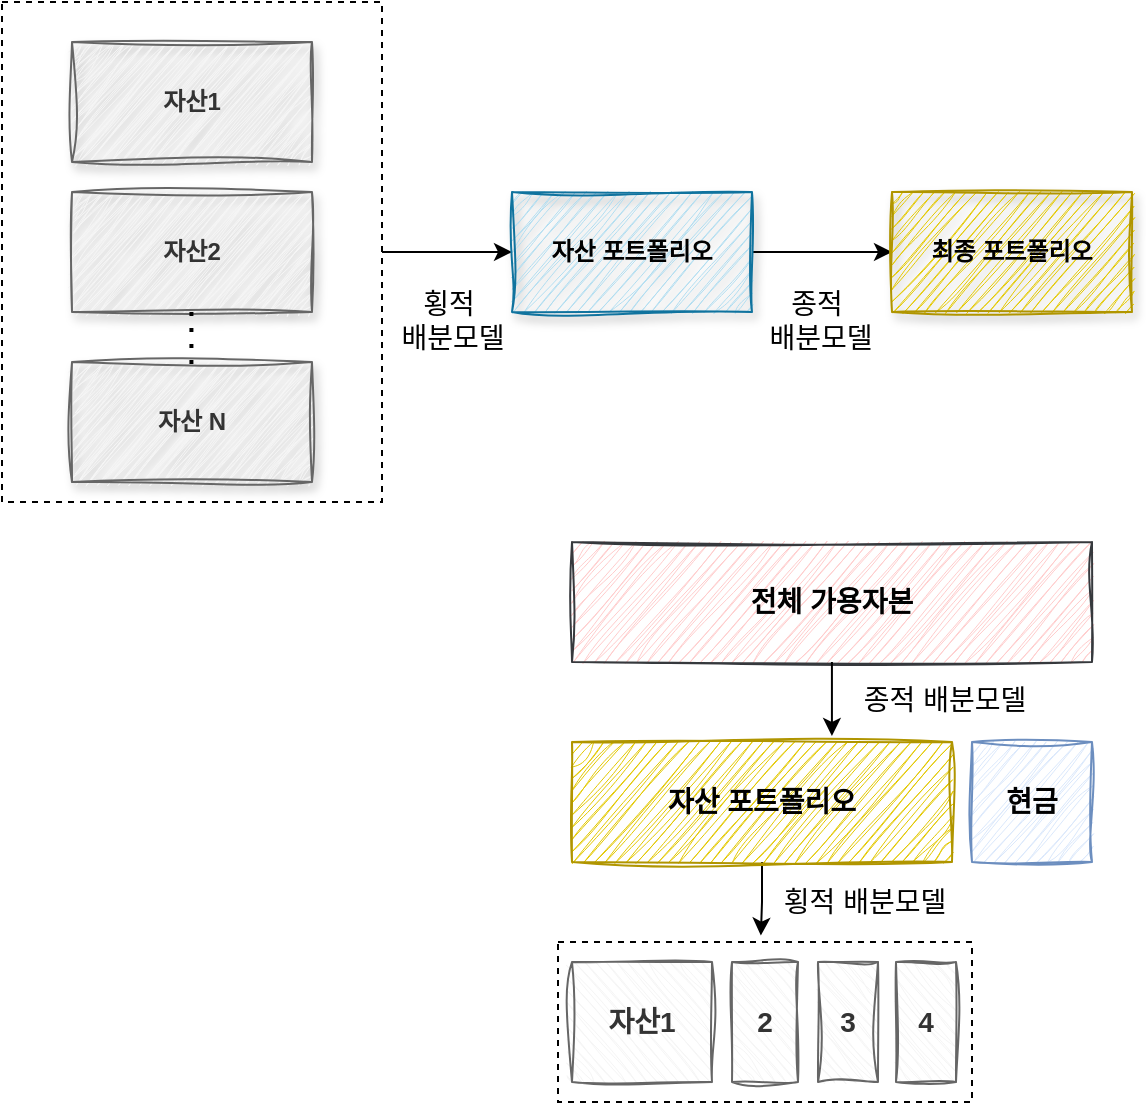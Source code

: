 <mxfile version="24.1.0" type="device">
  <diagram name="Page-1" id="B-BibUKvHc1AhJgCxZVp">
    <mxGraphModel dx="918" dy="593" grid="1" gridSize="10" guides="1" tooltips="1" connect="1" arrows="1" fold="1" page="1" pageScale="1" pageWidth="850" pageHeight="1100" math="0" shadow="0">
      <root>
        <mxCell id="0" />
        <mxCell id="1" parent="0" />
        <mxCell id="ynMjwL8xO-ktKMQwzbRW-33" value="" style="rounded=0;whiteSpace=wrap;html=1;fillColor=none;dashed=1;fontStyle=1;fontSize=14;" vertex="1" parent="1">
          <mxGeometry x="393" y="570" width="207" height="80" as="geometry" />
        </mxCell>
        <mxCell id="ynMjwL8xO-ktKMQwzbRW-16" style="rounded=0;orthogonalLoop=1;jettySize=auto;html=1;entryX=0;entryY=0.5;entryDx=0;entryDy=0;" edge="1" parent="1" source="ynMjwL8xO-ktKMQwzbRW-1" target="ynMjwL8xO-ktKMQwzbRW-8">
          <mxGeometry relative="1" as="geometry">
            <mxPoint x="370" y="225" as="targetPoint" />
          </mxGeometry>
        </mxCell>
        <mxCell id="ynMjwL8xO-ktKMQwzbRW-1" value="" style="rounded=0;whiteSpace=wrap;html=1;fillColor=none;dashed=1;shadow=0;" vertex="1" parent="1">
          <mxGeometry x="115" y="100" width="190" height="250" as="geometry" />
        </mxCell>
        <mxCell id="ynMjwL8xO-ktKMQwzbRW-17" style="rounded=0;orthogonalLoop=1;jettySize=auto;html=1;entryX=0;entryY=0.5;entryDx=0;entryDy=0;exitX=1;exitY=0.5;exitDx=0;exitDy=0;" edge="1" parent="1" source="ynMjwL8xO-ktKMQwzbRW-8" target="ynMjwL8xO-ktKMQwzbRW-9">
          <mxGeometry relative="1" as="geometry">
            <mxPoint x="490" y="225" as="sourcePoint" />
            <mxPoint x="570" y="225" as="targetPoint" />
          </mxGeometry>
        </mxCell>
        <mxCell id="ynMjwL8xO-ktKMQwzbRW-5" value="자산1" style="rounded=0;whiteSpace=wrap;html=1;shadow=1;sketch=1;curveFitting=1;jiggle=2;fillColor=#f5f5f5;strokeColor=#666666;fillStyle=zigzag;fontStyle=1;fontColor=#333333;" vertex="1" parent="1">
          <mxGeometry x="150" y="120" width="120" height="60" as="geometry" />
        </mxCell>
        <mxCell id="ynMjwL8xO-ktKMQwzbRW-6" value="자산2" style="rounded=0;whiteSpace=wrap;html=1;shadow=1;sketch=1;curveFitting=1;jiggle=2;fillColor=#f5f5f5;strokeColor=#666666;fillStyle=zigzag;fontStyle=1;fontColor=#333333;" vertex="1" parent="1">
          <mxGeometry x="150" y="195" width="120" height="60" as="geometry" />
        </mxCell>
        <mxCell id="ynMjwL8xO-ktKMQwzbRW-7" value="자산 N" style="rounded=0;whiteSpace=wrap;html=1;shadow=1;sketch=1;curveFitting=1;jiggle=2;fillColor=#f5f5f5;strokeColor=#666666;fillStyle=zigzag;fontStyle=1;fontColor=#333333;" vertex="1" parent="1">
          <mxGeometry x="150" y="280" width="120" height="60" as="geometry" />
        </mxCell>
        <mxCell id="ynMjwL8xO-ktKMQwzbRW-8" value="자산 포트폴리오" style="rounded=0;whiteSpace=wrap;html=1;shadow=1;sketch=1;curveFitting=1;jiggle=2;fontStyle=1;fillColor=#b1ddf0;strokeColor=#10739e;" vertex="1" parent="1">
          <mxGeometry x="370" y="195" width="120" height="60" as="geometry" />
        </mxCell>
        <mxCell id="ynMjwL8xO-ktKMQwzbRW-9" value="최종 포트폴리오" style="rounded=0;whiteSpace=wrap;html=1;shadow=1;sketch=1;curveFitting=1;jiggle=2;fontStyle=1;fillColor=#e3c800;strokeColor=#B09500;fontColor=#000000;" vertex="1" parent="1">
          <mxGeometry x="560" y="195" width="120" height="60" as="geometry" />
        </mxCell>
        <mxCell id="ynMjwL8xO-ktKMQwzbRW-15" value="" style="endArrow=none;dashed=1;html=1;dashPattern=1 3;strokeWidth=2;rounded=0;" edge="1" parent="1">
          <mxGeometry width="50" height="50" relative="1" as="geometry">
            <mxPoint x="209.71" y="255" as="sourcePoint" />
            <mxPoint x="209.71" y="285" as="targetPoint" />
          </mxGeometry>
        </mxCell>
        <mxCell id="ynMjwL8xO-ktKMQwzbRW-20" value="횡적&amp;nbsp;&lt;div&gt;배분모델&lt;/div&gt;" style="text;html=1;align=center;verticalAlign=middle;whiteSpace=wrap;rounded=0;shadow=1;sketch=1;curveFitting=1;jiggle=2;fontSize=14;" vertex="1" parent="1">
          <mxGeometry x="273" y="230" width="135" height="57.27" as="geometry" />
        </mxCell>
        <mxCell id="ynMjwL8xO-ktKMQwzbRW-21" value="종적&amp;nbsp;&lt;div&gt;배분모델&lt;/div&gt;" style="text;html=1;align=center;verticalAlign=middle;whiteSpace=wrap;rounded=0;shadow=1;sketch=1;curveFitting=1;jiggle=2;fontSize=14;" vertex="1" parent="1">
          <mxGeometry x="457" y="230" width="135" height="57.27" as="geometry" />
        </mxCell>
        <mxCell id="ynMjwL8xO-ktKMQwzbRW-23" value="전체 가용자본" style="rounded=0;whiteSpace=wrap;html=1;fontStyle=1;sketch=1;curveFitting=1;jiggle=2;fontSize=14;fillColor=#ffcccc;strokeColor=#36393d;" vertex="1" parent="1">
          <mxGeometry x="400" y="370" width="260" height="60" as="geometry" />
        </mxCell>
        <mxCell id="ynMjwL8xO-ktKMQwzbRW-32" style="edgeStyle=orthogonalEdgeStyle;rounded=0;orthogonalLoop=1;jettySize=auto;html=1;fontStyle=1;fontSize=14;entryX=0.49;entryY=-0.04;entryDx=0;entryDy=0;entryPerimeter=0;" edge="1" parent="1" source="ynMjwL8xO-ktKMQwzbRW-24" target="ynMjwL8xO-ktKMQwzbRW-33">
          <mxGeometry relative="1" as="geometry">
            <mxPoint x="495" y="550" as="targetPoint" />
          </mxGeometry>
        </mxCell>
        <mxCell id="ynMjwL8xO-ktKMQwzbRW-24" value="자산 포트폴리오" style="rounded=0;whiteSpace=wrap;html=1;fontStyle=1;sketch=1;curveFitting=1;jiggle=2;fillColor=#e3c800;strokeColor=#B09500;fontColor=#000000;fontSize=14;" vertex="1" parent="1">
          <mxGeometry x="400" y="470" width="190" height="60" as="geometry" />
        </mxCell>
        <mxCell id="ynMjwL8xO-ktKMQwzbRW-25" value="현금" style="rounded=0;whiteSpace=wrap;html=1;fontStyle=1;sketch=1;curveFitting=1;jiggle=2;fontSize=14;fillColor=#dae8fc;strokeColor=#6c8ebf;" vertex="1" parent="1">
          <mxGeometry x="600" y="470" width="60" height="60" as="geometry" />
        </mxCell>
        <mxCell id="ynMjwL8xO-ktKMQwzbRW-26" value="자산1" style="rounded=0;whiteSpace=wrap;html=1;flipH=1;fontStyle=1;sketch=1;curveFitting=1;jiggle=2;fontSize=14;fillColor=#f5f5f5;fontColor=#333333;strokeColor=#666666;" vertex="1" parent="1">
          <mxGeometry x="400" y="580" width="70" height="60" as="geometry" />
        </mxCell>
        <mxCell id="ynMjwL8xO-ktKMQwzbRW-27" value="2" style="rounded=0;whiteSpace=wrap;html=1;flipH=1;fontStyle=1;sketch=1;curveFitting=1;jiggle=2;fontSize=14;fillColor=#f5f5f5;fontColor=#333333;strokeColor=#666666;" vertex="1" parent="1">
          <mxGeometry x="480" y="580" width="33" height="60" as="geometry" />
        </mxCell>
        <mxCell id="ynMjwL8xO-ktKMQwzbRW-28" value="3" style="rounded=0;whiteSpace=wrap;html=1;flipH=1;fontStyle=1;sketch=1;curveFitting=1;jiggle=2;fontSize=14;fillColor=#f5f5f5;fontColor=#333333;strokeColor=#666666;" vertex="1" parent="1">
          <mxGeometry x="523" y="580" width="30" height="60" as="geometry" />
        </mxCell>
        <mxCell id="ynMjwL8xO-ktKMQwzbRW-30" value="4" style="rounded=0;whiteSpace=wrap;html=1;flipH=1;fontStyle=1;sketch=1;curveFitting=1;jiggle=2;fontSize=14;fillColor=#f5f5f5;fontColor=#333333;strokeColor=#666666;" vertex="1" parent="1">
          <mxGeometry x="562" y="580" width="30" height="60" as="geometry" />
        </mxCell>
        <mxCell id="ynMjwL8xO-ktKMQwzbRW-31" style="edgeStyle=orthogonalEdgeStyle;rounded=0;orthogonalLoop=1;jettySize=auto;html=1;entryX=0.684;entryY=-0.05;entryDx=0;entryDy=0;entryPerimeter=0;fontStyle=1;fontSize=14;" edge="1" parent="1" source="ynMjwL8xO-ktKMQwzbRW-23" target="ynMjwL8xO-ktKMQwzbRW-24">
          <mxGeometry relative="1" as="geometry" />
        </mxCell>
        <mxCell id="ynMjwL8xO-ktKMQwzbRW-34" value="종적&amp;nbsp;&lt;span style=&quot;background-color: initial;&quot;&gt;배분모델&lt;/span&gt;" style="text;html=1;align=center;verticalAlign=middle;whiteSpace=wrap;rounded=0;shadow=1;sketch=1;curveFitting=1;jiggle=2;fontSize=14;" vertex="1" parent="1">
          <mxGeometry x="523" y="420" width="127" height="57.27" as="geometry" />
        </mxCell>
        <mxCell id="ynMjwL8xO-ktKMQwzbRW-35" value="횡적&amp;nbsp;&lt;span style=&quot;background-color: initial;&quot;&gt;배분모델&lt;/span&gt;" style="text;html=1;align=center;verticalAlign=middle;whiteSpace=wrap;rounded=0;shadow=1;sketch=1;curveFitting=1;jiggle=2;fontSize=14;" vertex="1" parent="1">
          <mxGeometry x="493" y="521" width="107" height="57.27" as="geometry" />
        </mxCell>
      </root>
    </mxGraphModel>
  </diagram>
</mxfile>
